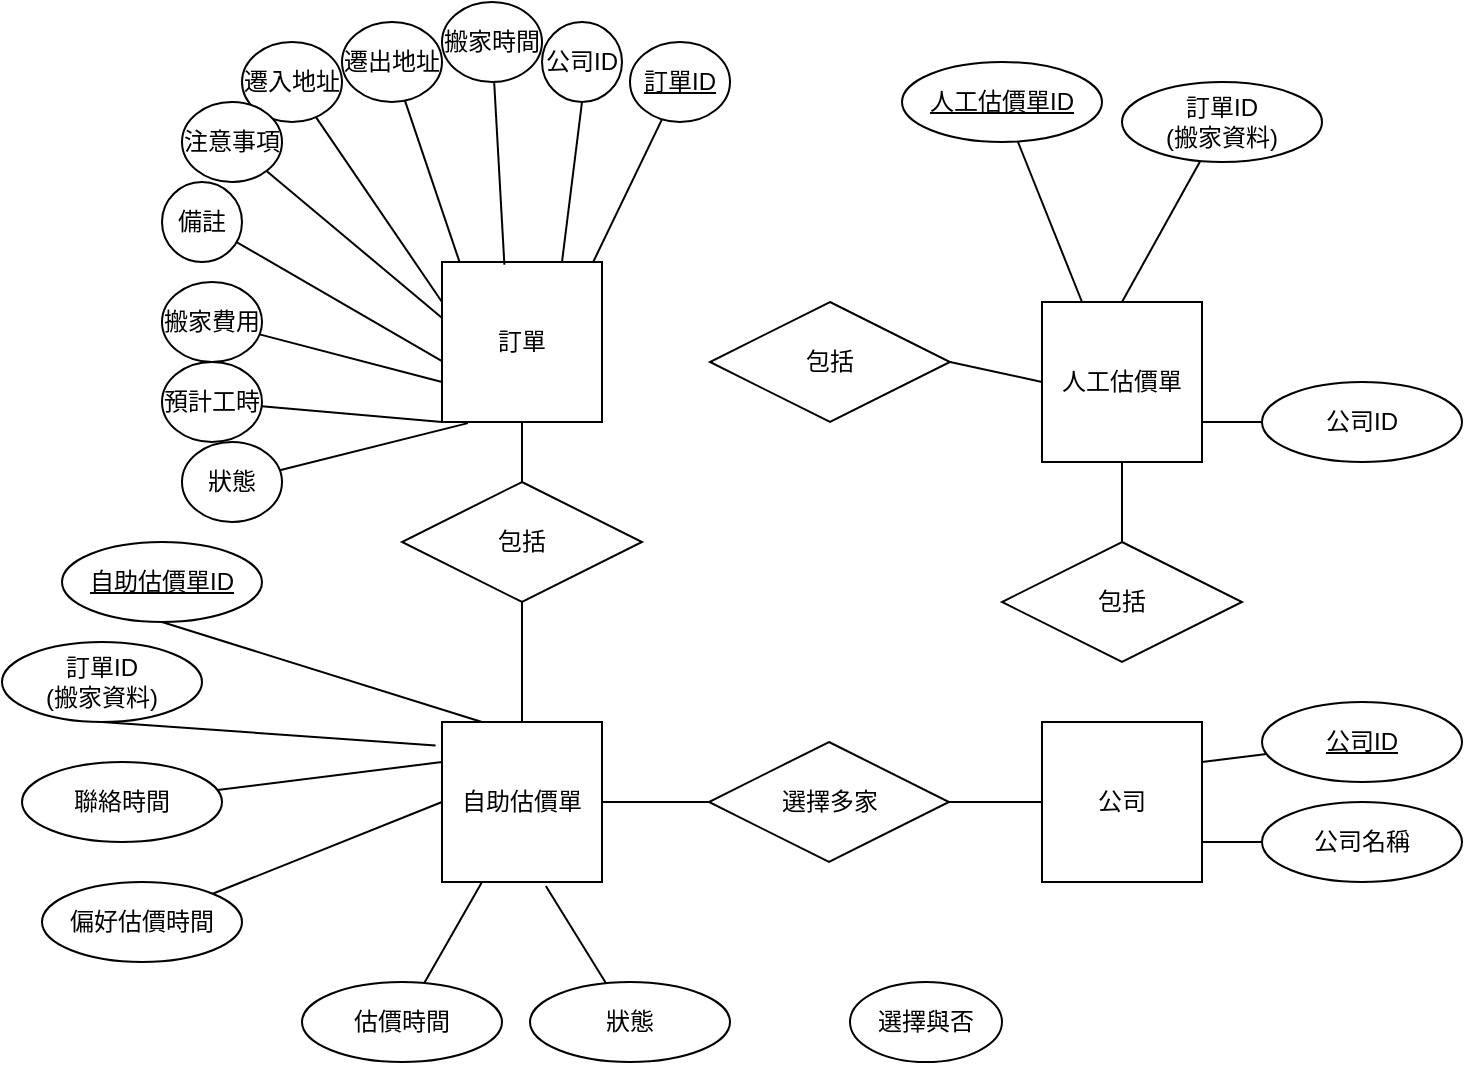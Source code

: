 <mxfile version="13.1.3" type="device"><diagram id="QzMw380z5oVmHRjs5Vuf" name="第1頁"><mxGraphModel dx="1449" dy="627" grid="1" gridSize="10" guides="1" tooltips="1" connect="1" arrows="1" fold="1" page="1" pageScale="1" pageWidth="827" pageHeight="1169" math="0" shadow="0"><root><mxCell id="0"/><mxCell id="1" parent="0"/><mxCell id="dLpyChfD0tb3gHKtHvFC-1" value="自助估價單" style="whiteSpace=wrap;html=1;aspect=fixed;" vertex="1" parent="1"><mxGeometry x="220" y="400" width="80" height="80" as="geometry"/></mxCell><mxCell id="dLpyChfD0tb3gHKtHvFC-10" style="edgeStyle=none;rounded=0;orthogonalLoop=1;jettySize=auto;html=1;exitX=0.5;exitY=1;exitDx=0;exitDy=0;entryX=0.5;entryY=0;entryDx=0;entryDy=0;endArrow=none;endFill=0;" edge="1" parent="1" source="dLpyChfD0tb3gHKtHvFC-2" target="dLpyChfD0tb3gHKtHvFC-9"><mxGeometry relative="1" as="geometry"/></mxCell><mxCell id="dLpyChfD0tb3gHKtHvFC-2" value="人工估價單" style="whiteSpace=wrap;html=1;aspect=fixed;" vertex="1" parent="1"><mxGeometry x="520" y="190" width="80" height="80" as="geometry"/></mxCell><mxCell id="dLpyChfD0tb3gHKtHvFC-3" value="公司" style="whiteSpace=wrap;html=1;aspect=fixed;" vertex="1" parent="1"><mxGeometry x="520" y="400" width="80" height="80" as="geometry"/></mxCell><mxCell id="dLpyChfD0tb3gHKtHvFC-5" style="rounded=0;orthogonalLoop=1;jettySize=auto;html=1;exitX=0;exitY=0.5;exitDx=0;exitDy=0;entryX=1;entryY=0.5;entryDx=0;entryDy=0;endArrow=none;endFill=0;" edge="1" parent="1" source="dLpyChfD0tb3gHKtHvFC-4" target="dLpyChfD0tb3gHKtHvFC-1"><mxGeometry relative="1" as="geometry"/></mxCell><mxCell id="dLpyChfD0tb3gHKtHvFC-6" style="edgeStyle=none;rounded=0;orthogonalLoop=1;jettySize=auto;html=1;entryX=0;entryY=0.5;entryDx=0;entryDy=0;endArrow=none;endFill=0;" edge="1" parent="1" source="dLpyChfD0tb3gHKtHvFC-4" target="dLpyChfD0tb3gHKtHvFC-3"><mxGeometry relative="1" as="geometry"/></mxCell><mxCell id="dLpyChfD0tb3gHKtHvFC-4" value="選擇多家" style="shape=rhombus;perimeter=rhombusPerimeter;whiteSpace=wrap;html=1;align=center;" vertex="1" parent="1"><mxGeometry x="353.5" y="410" width="120" height="60" as="geometry"/></mxCell><mxCell id="dLpyChfD0tb3gHKtHvFC-9" value="包括" style="shape=rhombus;perimeter=rhombusPerimeter;whiteSpace=wrap;html=1;align=center;" vertex="1" parent="1"><mxGeometry x="500" y="310" width="120" height="60" as="geometry"/></mxCell><mxCell id="dLpyChfD0tb3gHKtHvFC-13" style="edgeStyle=none;rounded=0;orthogonalLoop=1;jettySize=auto;html=1;entryX=0.25;entryY=0;entryDx=0;entryDy=0;endArrow=none;endFill=0;exitX=0.5;exitY=1;exitDx=0;exitDy=0;" edge="1" parent="1" source="dLpyChfD0tb3gHKtHvFC-24" target="dLpyChfD0tb3gHKtHvFC-1"><mxGeometry relative="1" as="geometry"><mxPoint x="188.57" y="348.57" as="sourcePoint"/></mxGeometry></mxCell><mxCell id="dLpyChfD0tb3gHKtHvFC-15" style="edgeStyle=none;rounded=0;orthogonalLoop=1;jettySize=auto;html=1;entryX=-0.04;entryY=0.147;entryDx=0;entryDy=0;endArrow=none;endFill=0;exitX=0.5;exitY=1;exitDx=0;exitDy=0;entryPerimeter=0;" edge="1" parent="1" source="dLpyChfD0tb3gHKtHvFC-46" target="dLpyChfD0tb3gHKtHvFC-1"><mxGeometry relative="1" as="geometry"><mxPoint x="270" y="350" as="sourcePoint"/></mxGeometry></mxCell><mxCell id="dLpyChfD0tb3gHKtHvFC-17" style="edgeStyle=none;rounded=0;orthogonalLoop=1;jettySize=auto;html=1;entryX=0;entryY=0.25;entryDx=0;entryDy=0;endArrow=none;endFill=0;" edge="1" parent="1" source="dLpyChfD0tb3gHKtHvFC-16" target="dLpyChfD0tb3gHKtHvFC-1"><mxGeometry relative="1" as="geometry"/></mxCell><mxCell id="dLpyChfD0tb3gHKtHvFC-16" value="聯絡時間" style="ellipse;whiteSpace=wrap;html=1;align=center;" vertex="1" parent="1"><mxGeometry x="10" y="420" width="100" height="40" as="geometry"/></mxCell><mxCell id="dLpyChfD0tb3gHKtHvFC-19" style="edgeStyle=none;rounded=0;orthogonalLoop=1;jettySize=auto;html=1;entryX=0;entryY=0.5;entryDx=0;entryDy=0;endArrow=none;endFill=0;" edge="1" parent="1" source="dLpyChfD0tb3gHKtHvFC-18" target="dLpyChfD0tb3gHKtHvFC-1"><mxGeometry relative="1" as="geometry"/></mxCell><mxCell id="dLpyChfD0tb3gHKtHvFC-18" value="偏好估價時間" style="ellipse;whiteSpace=wrap;html=1;align=center;" vertex="1" parent="1"><mxGeometry x="20" y="480" width="100" height="40" as="geometry"/></mxCell><mxCell id="dLpyChfD0tb3gHKtHvFC-24" value="自助估價單ID" style="ellipse;whiteSpace=wrap;html=1;align=center;fontStyle=4;" vertex="1" parent="1"><mxGeometry x="30" y="310" width="100" height="40" as="geometry"/></mxCell><mxCell id="dLpyChfD0tb3gHKtHvFC-27" style="edgeStyle=none;rounded=0;orthogonalLoop=1;jettySize=auto;html=1;entryX=0.25;entryY=0;entryDx=0;entryDy=0;endArrow=none;endFill=0;" edge="1" parent="1" source="dLpyChfD0tb3gHKtHvFC-26" target="dLpyChfD0tb3gHKtHvFC-2"><mxGeometry relative="1" as="geometry"/></mxCell><mxCell id="dLpyChfD0tb3gHKtHvFC-26" value="人工估價單ID" style="ellipse;whiteSpace=wrap;html=1;align=center;fontStyle=4;" vertex="1" parent="1"><mxGeometry x="450" y="70" width="100" height="40" as="geometry"/></mxCell><mxCell id="dLpyChfD0tb3gHKtHvFC-29" style="edgeStyle=none;rounded=0;orthogonalLoop=1;jettySize=auto;html=1;entryX=0.25;entryY=1;entryDx=0;entryDy=0;endArrow=none;endFill=0;" edge="1" parent="1" source="dLpyChfD0tb3gHKtHvFC-28" target="dLpyChfD0tb3gHKtHvFC-1"><mxGeometry relative="1" as="geometry"/></mxCell><mxCell id="dLpyChfD0tb3gHKtHvFC-28" value="估價時間" style="ellipse;whiteSpace=wrap;html=1;align=center;" vertex="1" parent="1"><mxGeometry x="150" y="530" width="100" height="40" as="geometry"/></mxCell><mxCell id="dLpyChfD0tb3gHKtHvFC-31" style="edgeStyle=none;rounded=0;orthogonalLoop=1;jettySize=auto;html=1;endArrow=none;endFill=0;entryX=0.649;entryY=1.025;entryDx=0;entryDy=0;entryPerimeter=0;" edge="1" parent="1" source="dLpyChfD0tb3gHKtHvFC-30" target="dLpyChfD0tb3gHKtHvFC-1"><mxGeometry relative="1" as="geometry"><mxPoint x="600" y="217" as="targetPoint"/></mxGeometry></mxCell><mxCell id="dLpyChfD0tb3gHKtHvFC-30" value="狀態" style="ellipse;whiteSpace=wrap;html=1;align=center;" vertex="1" parent="1"><mxGeometry x="264" y="530" width="100" height="40" as="geometry"/></mxCell><mxCell id="dLpyChfD0tb3gHKtHvFC-33" style="edgeStyle=none;rounded=0;orthogonalLoop=1;jettySize=auto;html=1;entryX=1;entryY=0.75;entryDx=0;entryDy=0;endArrow=none;endFill=0;" edge="1" parent="1" source="dLpyChfD0tb3gHKtHvFC-32" target="dLpyChfD0tb3gHKtHvFC-2"><mxGeometry relative="1" as="geometry"/></mxCell><mxCell id="dLpyChfD0tb3gHKtHvFC-32" value="公司ID" style="ellipse;whiteSpace=wrap;html=1;align=center;" vertex="1" parent="1"><mxGeometry x="630" y="230" width="100" height="40" as="geometry"/></mxCell><mxCell id="dLpyChfD0tb3gHKtHvFC-37" style="edgeStyle=none;rounded=0;orthogonalLoop=1;jettySize=auto;html=1;entryX=1;entryY=0.75;entryDx=0;entryDy=0;endArrow=none;endFill=0;" edge="1" parent="1" source="dLpyChfD0tb3gHKtHvFC-34" target="dLpyChfD0tb3gHKtHvFC-3"><mxGeometry relative="1" as="geometry"/></mxCell><mxCell id="dLpyChfD0tb3gHKtHvFC-34" value="公司名稱" style="ellipse;whiteSpace=wrap;html=1;align=center;" vertex="1" parent="1"><mxGeometry x="630" y="440" width="100" height="40" as="geometry"/></mxCell><mxCell id="dLpyChfD0tb3gHKtHvFC-36" style="edgeStyle=none;rounded=0;orthogonalLoop=1;jettySize=auto;html=1;entryX=1;entryY=0.25;entryDx=0;entryDy=0;endArrow=none;endFill=0;" edge="1" parent="1" source="dLpyChfD0tb3gHKtHvFC-35" target="dLpyChfD0tb3gHKtHvFC-3"><mxGeometry relative="1" as="geometry"/></mxCell><mxCell id="dLpyChfD0tb3gHKtHvFC-35" value="公司ID" style="ellipse;whiteSpace=wrap;html=1;align=center;fontStyle=4;" vertex="1" parent="1"><mxGeometry x="630" y="390" width="100" height="40" as="geometry"/></mxCell><mxCell id="dLpyChfD0tb3gHKtHvFC-67" style="edgeStyle=none;rounded=0;orthogonalLoop=1;jettySize=auto;html=1;exitX=0.5;exitY=1;exitDx=0;exitDy=0;entryX=0.5;entryY=0;entryDx=0;entryDy=0;endArrow=none;endFill=0;" edge="1" parent="1" source="dLpyChfD0tb3gHKtHvFC-38" target="dLpyChfD0tb3gHKtHvFC-66"><mxGeometry relative="1" as="geometry"/></mxCell><mxCell id="dLpyChfD0tb3gHKtHvFC-38" value="訂單" style="whiteSpace=wrap;html=1;align=center;" vertex="1" parent="1"><mxGeometry x="220" y="170" width="80" height="80" as="geometry"/></mxCell><mxCell id="dLpyChfD0tb3gHKtHvFC-42" style="edgeStyle=none;rounded=0;orthogonalLoop=1;jettySize=auto;html=1;entryX=0.39;entryY=0.017;entryDx=0;entryDy=0;endArrow=none;endFill=0;entryPerimeter=0;" edge="1" parent="1" source="dLpyChfD0tb3gHKtHvFC-39" target="dLpyChfD0tb3gHKtHvFC-38"><mxGeometry relative="1" as="geometry"/></mxCell><mxCell id="dLpyChfD0tb3gHKtHvFC-39" value="搬家時間" style="ellipse;whiteSpace=wrap;html=1;align=center;" vertex="1" parent="1"><mxGeometry x="220" y="40" width="50" height="40" as="geometry"/></mxCell><mxCell id="dLpyChfD0tb3gHKtHvFC-41" style="edgeStyle=none;rounded=0;orthogonalLoop=1;jettySize=auto;html=1;entryX=0.943;entryY=0.004;entryDx=0;entryDy=0;endArrow=none;endFill=0;entryPerimeter=0;" edge="1" parent="1" source="dLpyChfD0tb3gHKtHvFC-40" target="dLpyChfD0tb3gHKtHvFC-38"><mxGeometry relative="1" as="geometry"/></mxCell><mxCell id="dLpyChfD0tb3gHKtHvFC-40" value="訂單ID" style="ellipse;whiteSpace=wrap;html=1;align=center;fontStyle=4;" vertex="1" parent="1"><mxGeometry x="314" y="60" width="50" height="40" as="geometry"/></mxCell><mxCell id="dLpyChfD0tb3gHKtHvFC-44" style="edgeStyle=none;rounded=0;orthogonalLoop=1;jettySize=auto;html=1;entryX=0.75;entryY=0;entryDx=0;entryDy=0;endArrow=none;endFill=0;exitX=0.5;exitY=1;exitDx=0;exitDy=0;" edge="1" parent="1" source="dLpyChfD0tb3gHKtHvFC-51" target="dLpyChfD0tb3gHKtHvFC-38"><mxGeometry relative="1" as="geometry"><mxPoint x="160" y="140" as="sourcePoint"/></mxGeometry></mxCell><mxCell id="dLpyChfD0tb3gHKtHvFC-46" value="&lt;span&gt;訂單ID&lt;/span&gt;&lt;br&gt;&lt;span&gt;(搬家資料)&lt;/span&gt;" style="ellipse;whiteSpace=wrap;html=1;align=center;" vertex="1" parent="1"><mxGeometry y="360" width="100" height="40" as="geometry"/></mxCell><mxCell id="dLpyChfD0tb3gHKtHvFC-50" value="選擇與否" style="ellipse;whiteSpace=wrap;html=1;align=center;" vertex="1" parent="1"><mxGeometry x="424" y="530" width="76" height="40" as="geometry"/></mxCell><mxCell id="dLpyChfD0tb3gHKtHvFC-51" value="公司ID" style="ellipse;whiteSpace=wrap;html=1;align=center;" vertex="1" parent="1"><mxGeometry x="270" y="50" width="40" height="40" as="geometry"/></mxCell><mxCell id="dLpyChfD0tb3gHKtHvFC-53" style="edgeStyle=none;rounded=0;orthogonalLoop=1;jettySize=auto;html=1;entryX=0.111;entryY=0.004;entryDx=0;entryDy=0;endArrow=none;endFill=0;entryPerimeter=0;" edge="1" parent="1" source="dLpyChfD0tb3gHKtHvFC-52" target="dLpyChfD0tb3gHKtHvFC-38"><mxGeometry relative="1" as="geometry"/></mxCell><mxCell id="dLpyChfD0tb3gHKtHvFC-52" value="遷出地址" style="ellipse;whiteSpace=wrap;html=1;align=center;" vertex="1" parent="1"><mxGeometry x="170" y="50" width="50" height="40" as="geometry"/></mxCell><mxCell id="dLpyChfD0tb3gHKtHvFC-55" style="edgeStyle=none;rounded=0;orthogonalLoop=1;jettySize=auto;html=1;endArrow=none;endFill=0;entryX=0;entryY=0.25;entryDx=0;entryDy=0;" edge="1" parent="1" source="dLpyChfD0tb3gHKtHvFC-54" target="dLpyChfD0tb3gHKtHvFC-38"><mxGeometry relative="1" as="geometry"><mxPoint x="293" y="141" as="targetPoint"/></mxGeometry></mxCell><mxCell id="dLpyChfD0tb3gHKtHvFC-54" value="遷入地址" style="ellipse;whiteSpace=wrap;html=1;align=center;" vertex="1" parent="1"><mxGeometry x="120" y="60" width="50" height="40" as="geometry"/></mxCell><mxCell id="dLpyChfD0tb3gHKtHvFC-57" style="edgeStyle=none;rounded=0;orthogonalLoop=1;jettySize=auto;html=1;endArrow=none;endFill=0;entryX=-0.003;entryY=0.347;entryDx=0;entryDy=0;entryPerimeter=0;" edge="1" parent="1" source="dLpyChfD0tb3gHKtHvFC-56" target="dLpyChfD0tb3gHKtHvFC-38"><mxGeometry relative="1" as="geometry"><mxPoint x="217" y="176" as="targetPoint"/></mxGeometry></mxCell><mxCell id="dLpyChfD0tb3gHKtHvFC-56" value="注意事項" style="ellipse;whiteSpace=wrap;html=1;align=center;" vertex="1" parent="1"><mxGeometry x="90" y="90" width="50" height="40" as="geometry"/></mxCell><mxCell id="dLpyChfD0tb3gHKtHvFC-59" style="edgeStyle=none;rounded=0;orthogonalLoop=1;jettySize=auto;html=1;endArrow=none;endFill=0;entryX=0;entryY=0.62;entryDx=0;entryDy=0;entryPerimeter=0;" edge="1" parent="1" source="dLpyChfD0tb3gHKtHvFC-58" target="dLpyChfD0tb3gHKtHvFC-38"><mxGeometry relative="1" as="geometry"><mxPoint x="220" y="220" as="targetPoint"/></mxGeometry></mxCell><mxCell id="dLpyChfD0tb3gHKtHvFC-58" value="備註" style="ellipse;whiteSpace=wrap;html=1;align=center;" vertex="1" parent="1"><mxGeometry x="80" y="130" width="40" height="40" as="geometry"/></mxCell><mxCell id="dLpyChfD0tb3gHKtHvFC-61" style="edgeStyle=none;rounded=0;orthogonalLoop=1;jettySize=auto;html=1;entryX=0;entryY=1;entryDx=0;entryDy=0;endArrow=none;endFill=0;" edge="1" parent="1" source="dLpyChfD0tb3gHKtHvFC-60" target="dLpyChfD0tb3gHKtHvFC-38"><mxGeometry relative="1" as="geometry"/></mxCell><mxCell id="dLpyChfD0tb3gHKtHvFC-60" value="預計工時" style="ellipse;whiteSpace=wrap;html=1;align=center;" vertex="1" parent="1"><mxGeometry x="80" y="220" width="50" height="40" as="geometry"/></mxCell><mxCell id="dLpyChfD0tb3gHKtHvFC-63" style="edgeStyle=none;rounded=0;orthogonalLoop=1;jettySize=auto;html=1;entryX=0;entryY=0.75;entryDx=0;entryDy=0;endArrow=none;endFill=0;" edge="1" parent="1" source="dLpyChfD0tb3gHKtHvFC-62" target="dLpyChfD0tb3gHKtHvFC-38"><mxGeometry relative="1" as="geometry"/></mxCell><mxCell id="dLpyChfD0tb3gHKtHvFC-62" value="搬家費用" style="ellipse;whiteSpace=wrap;html=1;align=center;" vertex="1" parent="1"><mxGeometry x="80" y="180" width="50" height="40" as="geometry"/></mxCell><mxCell id="dLpyChfD0tb3gHKtHvFC-65" style="edgeStyle=none;rounded=0;orthogonalLoop=1;jettySize=auto;html=1;entryX=0.162;entryY=1.007;entryDx=0;entryDy=0;endArrow=none;endFill=0;entryPerimeter=0;" edge="1" parent="1" source="dLpyChfD0tb3gHKtHvFC-64" target="dLpyChfD0tb3gHKtHvFC-38"><mxGeometry relative="1" as="geometry"/></mxCell><mxCell id="dLpyChfD0tb3gHKtHvFC-64" value="狀態" style="ellipse;whiteSpace=wrap;html=1;align=center;" vertex="1" parent="1"><mxGeometry x="90" y="260" width="50" height="40" as="geometry"/></mxCell><mxCell id="dLpyChfD0tb3gHKtHvFC-68" style="edgeStyle=none;rounded=0;orthogonalLoop=1;jettySize=auto;html=1;exitX=0.5;exitY=1;exitDx=0;exitDy=0;entryX=0.5;entryY=0;entryDx=0;entryDy=0;endArrow=none;endFill=0;" edge="1" parent="1" source="dLpyChfD0tb3gHKtHvFC-66" target="dLpyChfD0tb3gHKtHvFC-1"><mxGeometry relative="1" as="geometry"/></mxCell><mxCell id="dLpyChfD0tb3gHKtHvFC-66" value="包括" style="shape=rhombus;perimeter=rhombusPerimeter;whiteSpace=wrap;html=1;align=center;" vertex="1" parent="1"><mxGeometry x="200" y="280" width="120" height="60" as="geometry"/></mxCell><mxCell id="dLpyChfD0tb3gHKtHvFC-70" style="edgeStyle=none;rounded=0;orthogonalLoop=1;jettySize=auto;html=1;exitX=1;exitY=0.5;exitDx=0;exitDy=0;entryX=0;entryY=0.5;entryDx=0;entryDy=0;endArrow=none;endFill=0;" edge="1" parent="1" source="dLpyChfD0tb3gHKtHvFC-69" target="dLpyChfD0tb3gHKtHvFC-2"><mxGeometry relative="1" as="geometry"/></mxCell><mxCell id="dLpyChfD0tb3gHKtHvFC-69" value="包括" style="shape=rhombus;perimeter=rhombusPerimeter;whiteSpace=wrap;html=1;align=center;" vertex="1" parent="1"><mxGeometry x="354" y="190" width="120" height="60" as="geometry"/></mxCell><mxCell id="dLpyChfD0tb3gHKtHvFC-73" style="edgeStyle=none;rounded=0;orthogonalLoop=1;jettySize=auto;html=1;entryX=0.5;entryY=0;entryDx=0;entryDy=0;endArrow=none;endFill=0;" edge="1" parent="1" source="dLpyChfD0tb3gHKtHvFC-72" target="dLpyChfD0tb3gHKtHvFC-2"><mxGeometry relative="1" as="geometry"/></mxCell><mxCell id="dLpyChfD0tb3gHKtHvFC-72" value="訂單ID&lt;br&gt;(搬家資料)" style="ellipse;whiteSpace=wrap;html=1;align=center;" vertex="1" parent="1"><mxGeometry x="560" y="80" width="100" height="40" as="geometry"/></mxCell></root></mxGraphModel></diagram></mxfile>